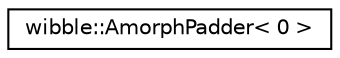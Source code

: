 digraph G
{
  edge [fontname="Helvetica",fontsize="10",labelfontname="Helvetica",labelfontsize="10"];
  node [fontname="Helvetica",fontsize="10",shape=record];
  rankdir="LR";
  Node1 [label="wibble::AmorphPadder\< 0 \>",height=0.2,width=0.4,color="black", fillcolor="white", style="filled",URL="$classwibble_1_1AmorphPadder_3_010_01_4.html"];
}
